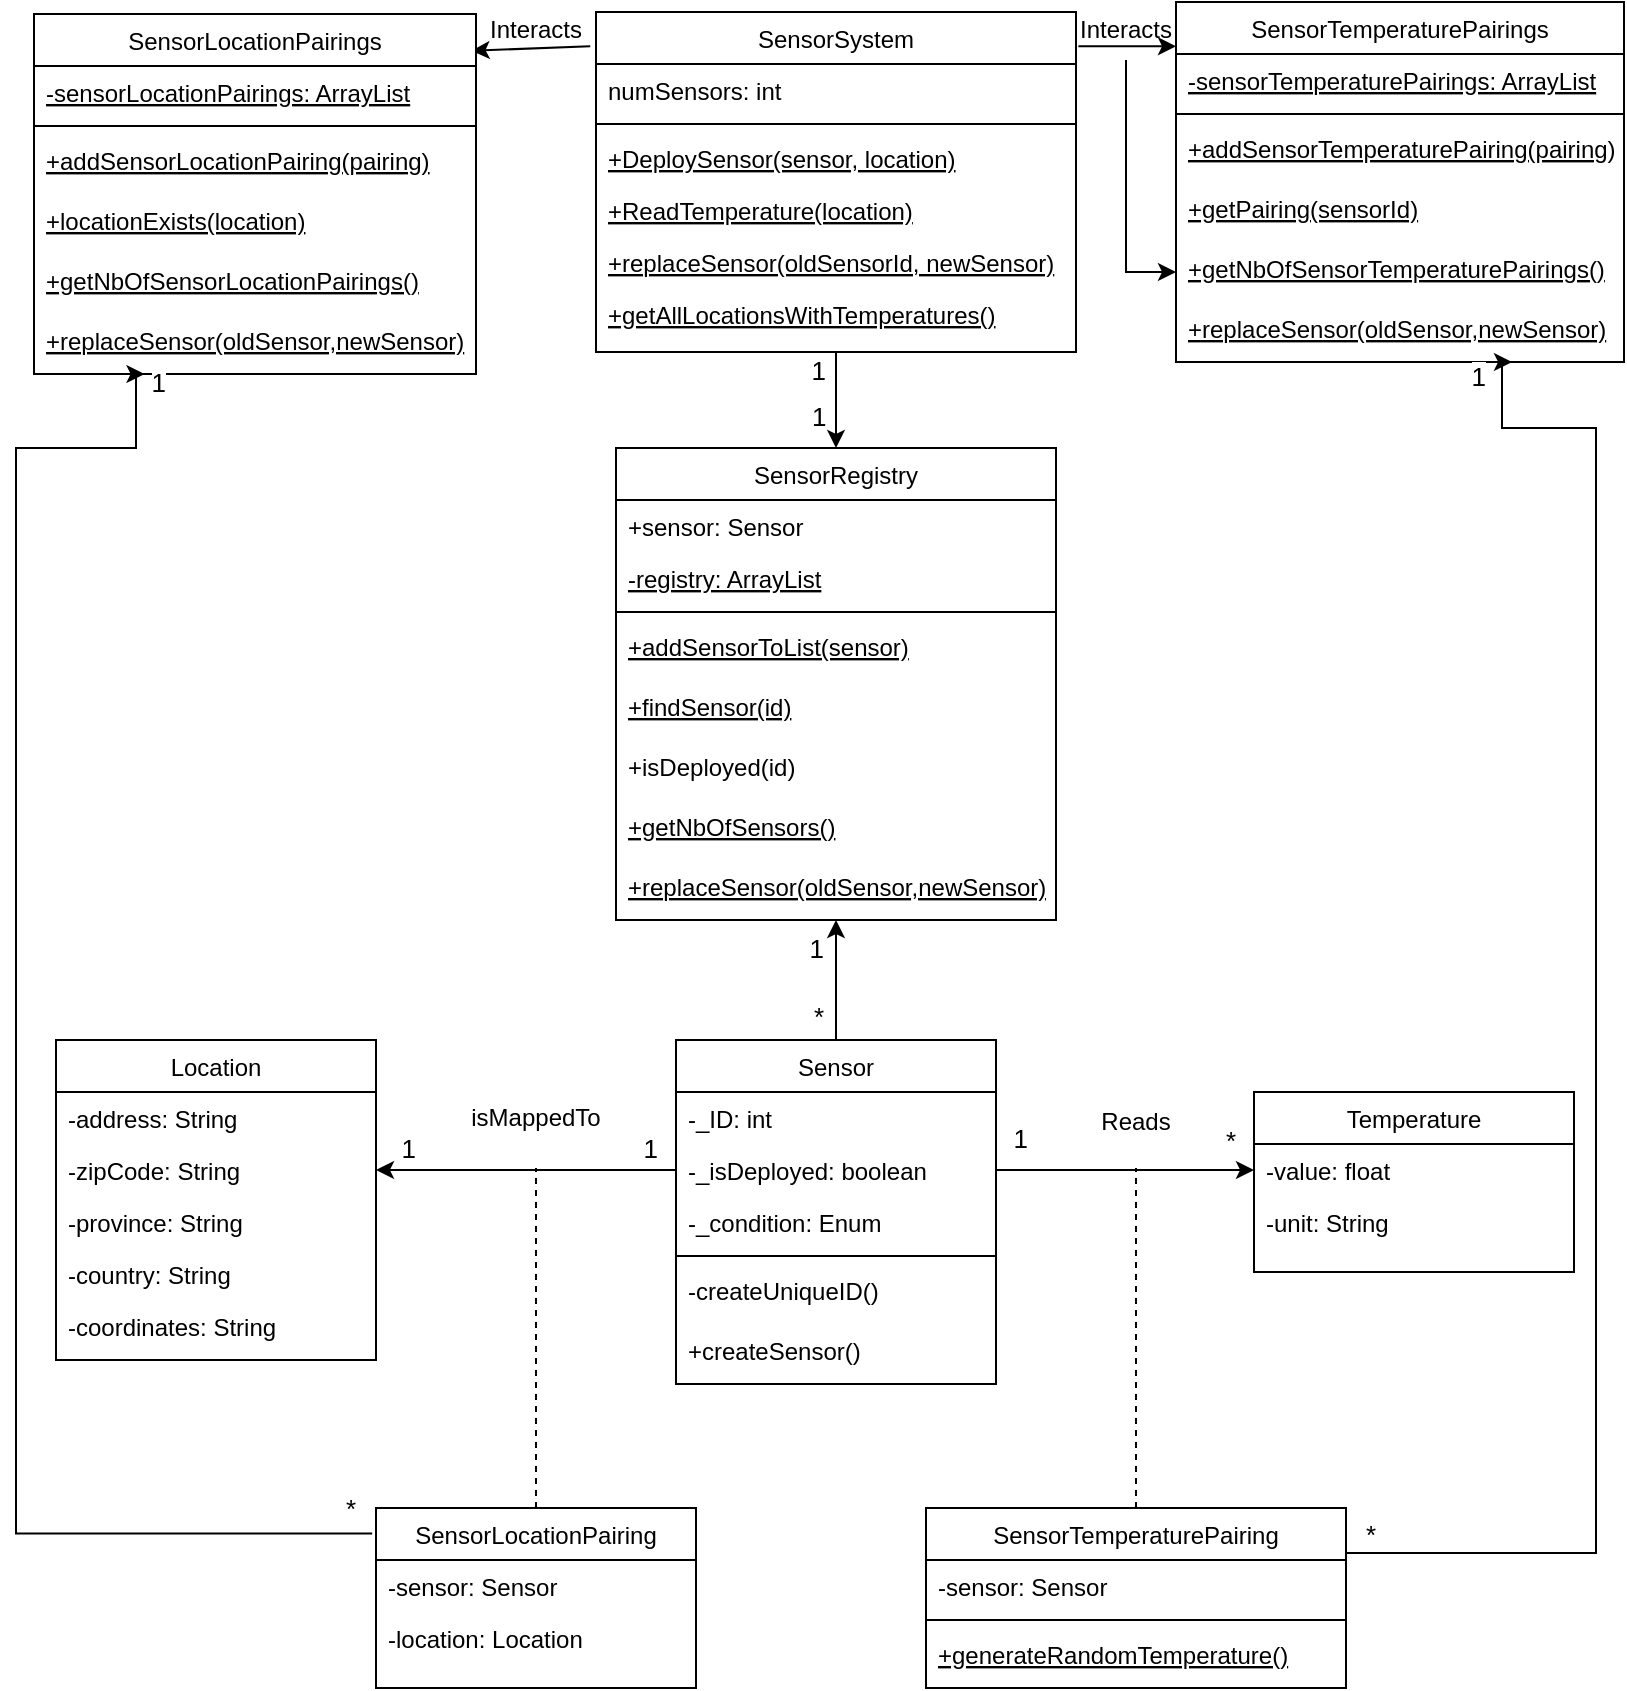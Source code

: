 <mxfile version="22.1.3" type="device">
  <diagram id="C5RBs43oDa-KdzZeNtuy" name="Page-1">
    <mxGraphModel dx="1130" dy="690" grid="1" gridSize="10" guides="1" tooltips="1" connect="1" arrows="1" fold="1" page="1" pageScale="1" pageWidth="827" pageHeight="1169" math="0" shadow="0">
      <root>
        <mxCell id="WIyWlLk6GJQsqaUBKTNV-0" />
        <mxCell id="WIyWlLk6GJQsqaUBKTNV-1" parent="WIyWlLk6GJQsqaUBKTNV-0" />
        <mxCell id="zkfFHV4jXpPFQw0GAbJ--0" value="SensorSystem" style="swimlane;fontStyle=0;align=center;verticalAlign=top;childLayout=stackLayout;horizontal=1;startSize=26;horizontalStack=0;resizeParent=1;resizeLast=0;collapsible=1;marginBottom=0;rounded=0;shadow=0;strokeWidth=1;" parent="WIyWlLk6GJQsqaUBKTNV-1" vertex="1">
          <mxGeometry x="310" y="32" width="240" height="170" as="geometry">
            <mxRectangle x="334" y="100" width="160" height="26" as="alternateBounds" />
          </mxGeometry>
        </mxCell>
        <mxCell id="QZ_81oW5bkxXudvWI9w0-36" value="numSensors: int" style="text;align=left;verticalAlign=top;spacingLeft=4;spacingRight=4;overflow=hidden;rotatable=0;points=[[0,0.5],[1,0.5]];portConstraint=eastwest;" parent="zkfFHV4jXpPFQw0GAbJ--0" vertex="1">
          <mxGeometry y="26" width="240" height="26" as="geometry" />
        </mxCell>
        <mxCell id="zkfFHV4jXpPFQw0GAbJ--4" value="" style="line;html=1;strokeWidth=1;align=left;verticalAlign=middle;spacingTop=-1;spacingLeft=3;spacingRight=3;rotatable=0;labelPosition=right;points=[];portConstraint=eastwest;" parent="zkfFHV4jXpPFQw0GAbJ--0" vertex="1">
          <mxGeometry y="52" width="240" height="8" as="geometry" />
        </mxCell>
        <mxCell id="QZ_81oW5bkxXudvWI9w0-37" value="+DeploySensor(sensor, location)" style="text;align=left;verticalAlign=top;spacingLeft=4;spacingRight=4;overflow=hidden;rotatable=0;points=[[0,0.5],[1,0.5]];portConstraint=eastwest;fontStyle=4" parent="zkfFHV4jXpPFQw0GAbJ--0" vertex="1">
          <mxGeometry y="60" width="240" height="26" as="geometry" />
        </mxCell>
        <mxCell id="QZ_81oW5bkxXudvWI9w0-70" value="+ReadTemperature(location)" style="text;align=left;verticalAlign=top;spacingLeft=4;spacingRight=4;overflow=hidden;rotatable=0;points=[[0,0.5],[1,0.5]];portConstraint=eastwest;fontStyle=4" parent="zkfFHV4jXpPFQw0GAbJ--0" vertex="1">
          <mxGeometry y="86" width="240" height="26" as="geometry" />
        </mxCell>
        <mxCell id="gjOFl2Guw-c9PanRE8Rh-51" value="+replaceSensor(oldSensorId, newSensor)" style="text;align=left;verticalAlign=top;spacingLeft=4;spacingRight=4;overflow=hidden;rotatable=0;points=[[0,0.5],[1,0.5]];portConstraint=eastwest;fontStyle=4" parent="zkfFHV4jXpPFQw0GAbJ--0" vertex="1">
          <mxGeometry y="112" width="240" height="26" as="geometry" />
        </mxCell>
        <mxCell id="gjOFl2Guw-c9PanRE8Rh-53" value="+getAllLocationsWithTemperatures()" style="text;align=left;verticalAlign=top;spacingLeft=4;spacingRight=4;overflow=hidden;rotatable=0;points=[[0,0.5],[1,0.5]];portConstraint=eastwest;fontStyle=4" parent="zkfFHV4jXpPFQw0GAbJ--0" vertex="1">
          <mxGeometry y="138" width="240" height="26" as="geometry" />
        </mxCell>
        <mxCell id="zkfFHV4jXpPFQw0GAbJ--6" value="Location" style="swimlane;fontStyle=0;align=center;verticalAlign=top;childLayout=stackLayout;horizontal=1;startSize=26;horizontalStack=0;resizeParent=1;resizeLast=0;collapsible=1;marginBottom=0;rounded=0;shadow=0;strokeWidth=1;" parent="WIyWlLk6GJQsqaUBKTNV-1" vertex="1">
          <mxGeometry x="40" y="546" width="160" height="160" as="geometry">
            <mxRectangle x="130" y="380" width="160" height="26" as="alternateBounds" />
          </mxGeometry>
        </mxCell>
        <mxCell id="zkfFHV4jXpPFQw0GAbJ--7" value="-address: String" style="text;align=left;verticalAlign=top;spacingLeft=4;spacingRight=4;overflow=hidden;rotatable=0;points=[[0,0.5],[1,0.5]];portConstraint=eastwest;" parent="zkfFHV4jXpPFQw0GAbJ--6" vertex="1">
          <mxGeometry y="26" width="160" height="26" as="geometry" />
        </mxCell>
        <mxCell id="QZ_81oW5bkxXudvWI9w0-11" value="-zipCode: String" style="text;align=left;verticalAlign=top;spacingLeft=4;spacingRight=4;overflow=hidden;rotatable=0;points=[[0,0.5],[1,0.5]];portConstraint=eastwest;rounded=0;shadow=0;html=0;" parent="zkfFHV4jXpPFQw0GAbJ--6" vertex="1">
          <mxGeometry y="52" width="160" height="26" as="geometry" />
        </mxCell>
        <mxCell id="QZ_81oW5bkxXudvWI9w0-12" value="-province: String" style="text;align=left;verticalAlign=top;spacingLeft=4;spacingRight=4;overflow=hidden;rotatable=0;points=[[0,0.5],[1,0.5]];portConstraint=eastwest;rounded=0;shadow=0;html=0;" parent="zkfFHV4jXpPFQw0GAbJ--6" vertex="1">
          <mxGeometry y="78" width="160" height="26" as="geometry" />
        </mxCell>
        <mxCell id="QZ_81oW5bkxXudvWI9w0-13" value="-country: String" style="text;align=left;verticalAlign=top;spacingLeft=4;spacingRight=4;overflow=hidden;rotatable=0;points=[[0,0.5],[1,0.5]];portConstraint=eastwest;rounded=0;shadow=0;html=0;" parent="zkfFHV4jXpPFQw0GAbJ--6" vertex="1">
          <mxGeometry y="104" width="160" height="26" as="geometry" />
        </mxCell>
        <mxCell id="zkfFHV4jXpPFQw0GAbJ--8" value="-coordinates: String" style="text;align=left;verticalAlign=top;spacingLeft=4;spacingRight=4;overflow=hidden;rotatable=0;points=[[0,0.5],[1,0.5]];portConstraint=eastwest;rounded=0;shadow=0;html=0;" parent="zkfFHV4jXpPFQw0GAbJ--6" vertex="1">
          <mxGeometry y="130" width="160" height="26" as="geometry" />
        </mxCell>
        <mxCell id="zkfFHV4jXpPFQw0GAbJ--13" value="Sensor" style="swimlane;fontStyle=0;align=center;verticalAlign=top;childLayout=stackLayout;horizontal=1;startSize=26;horizontalStack=0;resizeParent=1;resizeLast=0;collapsible=1;marginBottom=0;rounded=0;shadow=0;strokeWidth=1;" parent="WIyWlLk6GJQsqaUBKTNV-1" vertex="1">
          <mxGeometry x="350" y="546" width="160" height="172" as="geometry">
            <mxRectangle x="340" y="380" width="170" height="26" as="alternateBounds" />
          </mxGeometry>
        </mxCell>
        <mxCell id="zkfFHV4jXpPFQw0GAbJ--14" value="-_ID: int" style="text;align=left;verticalAlign=top;spacingLeft=4;spacingRight=4;overflow=hidden;rotatable=0;points=[[0,0.5],[1,0.5]];portConstraint=eastwest;" parent="zkfFHV4jXpPFQw0GAbJ--13" vertex="1">
          <mxGeometry y="26" width="160" height="26" as="geometry" />
        </mxCell>
        <mxCell id="QZ_81oW5bkxXudvWI9w0-41" value="-_isDeployed: boolean" style="text;align=left;verticalAlign=top;spacingLeft=4;spacingRight=4;overflow=hidden;rotatable=0;points=[[0,0.5],[1,0.5]];portConstraint=eastwest;" parent="zkfFHV4jXpPFQw0GAbJ--13" vertex="1">
          <mxGeometry y="52" width="160" height="26" as="geometry" />
        </mxCell>
        <mxCell id="gjOFl2Guw-c9PanRE8Rh-57" value="-_condition: Enum" style="text;align=left;verticalAlign=top;spacingLeft=4;spacingRight=4;overflow=hidden;rotatable=0;points=[[0,0.5],[1,0.5]];portConstraint=eastwest;" parent="zkfFHV4jXpPFQw0GAbJ--13" vertex="1">
          <mxGeometry y="78" width="160" height="26" as="geometry" />
        </mxCell>
        <mxCell id="zkfFHV4jXpPFQw0GAbJ--15" value="" style="line;html=1;strokeWidth=1;align=left;verticalAlign=middle;spacingTop=-1;spacingLeft=3;spacingRight=3;rotatable=0;labelPosition=right;points=[];portConstraint=eastwest;" parent="zkfFHV4jXpPFQw0GAbJ--13" vertex="1">
          <mxGeometry y="104" width="160" height="8" as="geometry" />
        </mxCell>
        <mxCell id="gjOFl2Guw-c9PanRE8Rh-14" value="-createUniqueID()" style="text;align=left;verticalAlign=top;spacingLeft=4;spacingRight=4;overflow=hidden;rotatable=0;points=[[0,0.5],[1,0.5]];portConstraint=eastwest;" parent="zkfFHV4jXpPFQw0GAbJ--13" vertex="1">
          <mxGeometry y="112" width="160" height="30" as="geometry" />
        </mxCell>
        <mxCell id="QZ_81oW5bkxXudvWI9w0-63" value="+createSensor()" style="text;align=left;verticalAlign=top;spacingLeft=4;spacingRight=4;overflow=hidden;rotatable=0;points=[[0,0.5],[1,0.5]];portConstraint=eastwest;" parent="zkfFHV4jXpPFQw0GAbJ--13" vertex="1">
          <mxGeometry y="142" width="160" height="30" as="geometry" />
        </mxCell>
        <mxCell id="zkfFHV4jXpPFQw0GAbJ--17" value="Temperature" style="swimlane;fontStyle=0;align=center;verticalAlign=top;childLayout=stackLayout;horizontal=1;startSize=26;horizontalStack=0;resizeParent=1;resizeLast=0;collapsible=1;marginBottom=0;rounded=0;shadow=0;strokeWidth=1;" parent="WIyWlLk6GJQsqaUBKTNV-1" vertex="1">
          <mxGeometry x="639" y="572" width="160" height="90" as="geometry">
            <mxRectangle x="550" y="140" width="160" height="26" as="alternateBounds" />
          </mxGeometry>
        </mxCell>
        <mxCell id="zkfFHV4jXpPFQw0GAbJ--18" value="-value: float" style="text;align=left;verticalAlign=top;spacingLeft=4;spacingRight=4;overflow=hidden;rotatable=0;points=[[0,0.5],[1,0.5]];portConstraint=eastwest;" parent="zkfFHV4jXpPFQw0GAbJ--17" vertex="1">
          <mxGeometry y="26" width="160" height="26" as="geometry" />
        </mxCell>
        <mxCell id="zkfFHV4jXpPFQw0GAbJ--19" value="-unit: String" style="text;align=left;verticalAlign=top;spacingLeft=4;spacingRight=4;overflow=hidden;rotatable=0;points=[[0,0.5],[1,0.5]];portConstraint=eastwest;rounded=0;shadow=0;html=0;" parent="zkfFHV4jXpPFQw0GAbJ--17" vertex="1">
          <mxGeometry y="52" width="160" height="26" as="geometry" />
        </mxCell>
        <mxCell id="QZ_81oW5bkxXudvWI9w0-7" value="" style="endArrow=none;dashed=1;html=1;rounded=0;exitX=0.5;exitY=0;exitDx=0;exitDy=0;" parent="WIyWlLk6GJQsqaUBKTNV-1" source="gjOFl2Guw-c9PanRE8Rh-20" edge="1">
          <mxGeometry width="50" height="50" relative="1" as="geometry">
            <mxPoint x="280" y="710" as="sourcePoint" />
            <mxPoint x="280" y="610" as="targetPoint" />
          </mxGeometry>
        </mxCell>
        <mxCell id="QZ_81oW5bkxXudvWI9w0-8" value="" style="endArrow=none;dashed=1;html=1;rounded=0;exitX=0.5;exitY=0;exitDx=0;exitDy=0;" parent="WIyWlLk6GJQsqaUBKTNV-1" source="gjOFl2Guw-c9PanRE8Rh-15" edge="1">
          <mxGeometry width="50" height="50" relative="1" as="geometry">
            <mxPoint x="580" y="747" as="sourcePoint" />
            <mxPoint x="580" y="610" as="targetPoint" />
          </mxGeometry>
        </mxCell>
        <mxCell id="QZ_81oW5bkxXudvWI9w0-28" style="edgeStyle=orthogonalEdgeStyle;rounded=0;orthogonalLoop=1;jettySize=auto;html=1;endArrow=none;endFill=0;entryX=1.005;entryY=0.101;entryDx=0;entryDy=0;entryPerimeter=0;startArrow=classic;startFill=1;exitX=0;exitY=0.123;exitDx=0;exitDy=0;exitPerimeter=0;" parent="WIyWlLk6GJQsqaUBKTNV-1" source="gjOFl2Guw-c9PanRE8Rh-3" target="zkfFHV4jXpPFQw0GAbJ--0" edge="1">
          <mxGeometry relative="1" as="geometry">
            <mxPoint x="510" y="308" as="targetPoint" />
            <Array as="points" />
            <mxPoint x="598" y="51" as="sourcePoint" />
          </mxGeometry>
        </mxCell>
        <mxCell id="QZ_81oW5bkxXudvWI9w0-15" value="Reads" style="text;html=1;strokeColor=none;fillColor=none;align=center;verticalAlign=middle;whiteSpace=wrap;rounded=0;" parent="WIyWlLk6GJQsqaUBKTNV-1" vertex="1">
          <mxGeometry x="550" y="572" width="60" height="30" as="geometry" />
        </mxCell>
        <mxCell id="QZ_81oW5bkxXudvWI9w0-16" value="isMappedTo" style="text;html=1;strokeColor=none;fillColor=none;align=center;verticalAlign=middle;whiteSpace=wrap;rounded=0;" parent="WIyWlLk6GJQsqaUBKTNV-1" vertex="1">
          <mxGeometry x="250" y="570" width="60" height="30" as="geometry" />
        </mxCell>
        <mxCell id="QZ_81oW5bkxXudvWI9w0-26" value="" style="html=1;verticalAlign=bottom;endArrow=none;curved=0;rounded=0;endFill=0;entryX=-0.012;entryY=0.101;entryDx=0;entryDy=0;entryPerimeter=0;exitX=0.99;exitY=0.102;exitDx=0;exitDy=0;exitPerimeter=0;startArrow=classic;startFill=1;" parent="WIyWlLk6GJQsqaUBKTNV-1" source="QZ_81oW5bkxXudvWI9w0-74" target="zkfFHV4jXpPFQw0GAbJ--0" edge="1">
          <mxGeometry width="80" relative="1" as="geometry">
            <mxPoint x="221.12" y="52.58" as="sourcePoint" />
            <mxPoint x="350" y="306" as="targetPoint" />
            <Array as="points" />
          </mxGeometry>
        </mxCell>
        <mxCell id="QZ_81oW5bkxXudvWI9w0-46" value="" style="endArrow=classic;html=1;edgeStyle=orthogonalEdgeStyle;rounded=0;entryX=0.5;entryY=1;entryDx=0;entryDy=0;exitX=0.5;exitY=0;exitDx=0;exitDy=0;endFill=1;" parent="WIyWlLk6GJQsqaUBKTNV-1" source="zkfFHV4jXpPFQw0GAbJ--13" target="QZ_81oW5bkxXudvWI9w0-56" edge="1">
          <mxGeometry relative="1" as="geometry">
            <mxPoint x="340" y="448" as="sourcePoint" />
            <mxPoint x="430" y="398" as="targetPoint" />
          </mxGeometry>
        </mxCell>
        <mxCell id="QZ_81oW5bkxXudvWI9w0-49" value="" style="endArrow=none;html=1;edgeStyle=orthogonalEdgeStyle;rounded=0;entryX=0.5;entryY=1;entryDx=0;entryDy=0;exitX=0.5;exitY=0;exitDx=0;exitDy=0;startArrow=classic;startFill=1;" parent="WIyWlLk6GJQsqaUBKTNV-1" source="QZ_81oW5bkxXudvWI9w0-56" target="zkfFHV4jXpPFQw0GAbJ--0" edge="1">
          <mxGeometry relative="1" as="geometry">
            <mxPoint x="430" y="308" as="sourcePoint" />
            <mxPoint x="440" y="278" as="targetPoint" />
          </mxGeometry>
        </mxCell>
        <mxCell id="QZ_81oW5bkxXudvWI9w0-50" value="&lt;font style=&quot;font-size: 13px;&quot;&gt;1&lt;/font&gt;" style="edgeLabel;resizable=0;html=1;align=left;verticalAlign=bottom;" parent="QZ_81oW5bkxXudvWI9w0-49" connectable="0" vertex="1">
          <mxGeometry x="-1" relative="1" as="geometry">
            <mxPoint x="-14" y="-6" as="offset" />
          </mxGeometry>
        </mxCell>
        <mxCell id="QZ_81oW5bkxXudvWI9w0-51" value="&lt;font style=&quot;font-size: 13px;&quot;&gt;1&lt;/font&gt;" style="edgeLabel;resizable=0;html=1;align=right;verticalAlign=bottom;" parent="QZ_81oW5bkxXudvWI9w0-49" connectable="0" vertex="1">
          <mxGeometry x="1" relative="1" as="geometry">
            <mxPoint x="-5" y="19" as="offset" />
          </mxGeometry>
        </mxCell>
        <mxCell id="QZ_81oW5bkxXudvWI9w0-56" value="SensorRegistry" style="swimlane;fontStyle=0;align=center;verticalAlign=top;childLayout=stackLayout;horizontal=1;startSize=26;horizontalStack=0;resizeParent=1;resizeLast=0;collapsible=1;marginBottom=0;rounded=0;shadow=0;strokeWidth=1;" parent="WIyWlLk6GJQsqaUBKTNV-1" vertex="1">
          <mxGeometry x="320" y="250" width="220" height="236" as="geometry">
            <mxRectangle x="340" y="380" width="170" height="26" as="alternateBounds" />
          </mxGeometry>
        </mxCell>
        <mxCell id="gjOFl2Guw-c9PanRE8Rh-12" value="+sensor: Sensor" style="text;align=left;verticalAlign=top;spacingLeft=4;spacingRight=4;overflow=hidden;rotatable=0;points=[[0,0.5],[1,0.5]];portConstraint=eastwest;" parent="QZ_81oW5bkxXudvWI9w0-56" vertex="1">
          <mxGeometry y="26" width="220" height="26" as="geometry" />
        </mxCell>
        <mxCell id="QZ_81oW5bkxXudvWI9w0-57" value="-registry: ArrayList" style="text;align=left;verticalAlign=top;spacingLeft=4;spacingRight=4;overflow=hidden;rotatable=0;points=[[0,0.5],[1,0.5]];portConstraint=eastwest;fontStyle=4" parent="QZ_81oW5bkxXudvWI9w0-56" vertex="1">
          <mxGeometry y="52" width="220" height="26" as="geometry" />
        </mxCell>
        <mxCell id="QZ_81oW5bkxXudvWI9w0-59" value="" style="line;html=1;strokeWidth=1;align=left;verticalAlign=middle;spacingTop=-1;spacingLeft=3;spacingRight=3;rotatable=0;labelPosition=right;points=[];portConstraint=eastwest;" parent="QZ_81oW5bkxXudvWI9w0-56" vertex="1">
          <mxGeometry y="78" width="220" height="8" as="geometry" />
        </mxCell>
        <mxCell id="QZ_81oW5bkxXudvWI9w0-61" value="+addSensorToList(sensor)" style="text;align=left;verticalAlign=top;spacingLeft=4;spacingRight=4;overflow=hidden;rotatable=0;points=[[0,0.5],[1,0.5]];portConstraint=eastwest;fontStyle=4" parent="QZ_81oW5bkxXudvWI9w0-56" vertex="1">
          <mxGeometry y="86" width="220" height="30" as="geometry" />
        </mxCell>
        <mxCell id="QZ_81oW5bkxXudvWI9w0-69" value="+findSensor(id)" style="text;align=left;verticalAlign=top;spacingLeft=4;spacingRight=4;overflow=hidden;rotatable=0;points=[[0,0.5],[1,0.5]];portConstraint=eastwest;fontStyle=4" parent="QZ_81oW5bkxXudvWI9w0-56" vertex="1">
          <mxGeometry y="116" width="220" height="30" as="geometry" />
        </mxCell>
        <mxCell id="gjOFl2Guw-c9PanRE8Rh-13" value="+isDeployed(id)" style="text;align=left;verticalAlign=top;spacingLeft=4;spacingRight=4;overflow=hidden;rotatable=0;points=[[0,0.5],[1,0.5]];portConstraint=eastwest;" parent="QZ_81oW5bkxXudvWI9w0-56" vertex="1">
          <mxGeometry y="146" width="220" height="30" as="geometry" />
        </mxCell>
        <mxCell id="QZ_81oW5bkxXudvWI9w0-60" value="+getNbOfSensors()" style="text;align=left;verticalAlign=top;spacingLeft=4;spacingRight=4;overflow=hidden;rotatable=0;points=[[0,0.5],[1,0.5]];portConstraint=eastwest;fontStyle=4" parent="QZ_81oW5bkxXudvWI9w0-56" vertex="1">
          <mxGeometry y="176" width="220" height="30" as="geometry" />
        </mxCell>
        <mxCell id="qenlrURAiopODkTKNyvk-1" value="+replaceSensor(oldSensor,newSensor)" style="text;align=left;verticalAlign=top;spacingLeft=4;spacingRight=4;overflow=hidden;rotatable=0;points=[[0,0.5],[1,0.5]];portConstraint=eastwest;fontStyle=4" vertex="1" parent="QZ_81oW5bkxXudvWI9w0-56">
          <mxGeometry y="206" width="220" height="30" as="geometry" />
        </mxCell>
        <mxCell id="QZ_81oW5bkxXudvWI9w0-74" value="SensorLocationPairings" style="swimlane;fontStyle=0;align=center;verticalAlign=top;childLayout=stackLayout;horizontal=1;startSize=26;horizontalStack=0;resizeParent=1;resizeLast=0;collapsible=1;marginBottom=0;rounded=0;shadow=0;strokeWidth=1;" parent="WIyWlLk6GJQsqaUBKTNV-1" vertex="1">
          <mxGeometry x="29" y="33" width="221" height="180" as="geometry">
            <mxRectangle x="340" y="380" width="170" height="26" as="alternateBounds" />
          </mxGeometry>
        </mxCell>
        <mxCell id="QZ_81oW5bkxXudvWI9w0-75" value="-sensorLocationPairings: ArrayList" style="text;align=left;verticalAlign=top;spacingLeft=4;spacingRight=4;overflow=hidden;rotatable=0;points=[[0,0.5],[1,0.5]];portConstraint=eastwest;fontStyle=4" parent="QZ_81oW5bkxXudvWI9w0-74" vertex="1">
          <mxGeometry y="26" width="221" height="26" as="geometry" />
        </mxCell>
        <mxCell id="QZ_81oW5bkxXudvWI9w0-76" value="" style="line;html=1;strokeWidth=1;align=left;verticalAlign=middle;spacingTop=-1;spacingLeft=3;spacingRight=3;rotatable=0;labelPosition=right;points=[];portConstraint=eastwest;" parent="QZ_81oW5bkxXudvWI9w0-74" vertex="1">
          <mxGeometry y="52" width="221" height="8" as="geometry" />
        </mxCell>
        <mxCell id="QZ_81oW5bkxXudvWI9w0-77" value="+addSensorLocationPairing(pairing)" style="text;align=left;verticalAlign=top;spacingLeft=4;spacingRight=4;overflow=hidden;rotatable=0;points=[[0,0.5],[1,0.5]];portConstraint=eastwest;fontStyle=4" parent="QZ_81oW5bkxXudvWI9w0-74" vertex="1">
          <mxGeometry y="60" width="221" height="30" as="geometry" />
        </mxCell>
        <mxCell id="gjOFl2Guw-c9PanRE8Rh-2" value="+locationExists(location)" style="text;align=left;verticalAlign=top;spacingLeft=4;spacingRight=4;overflow=hidden;rotatable=0;points=[[0,0.5],[1,0.5]];portConstraint=eastwest;fontStyle=4" parent="QZ_81oW5bkxXudvWI9w0-74" vertex="1">
          <mxGeometry y="90" width="221" height="30" as="geometry" />
        </mxCell>
        <mxCell id="QZ_81oW5bkxXudvWI9w0-82" value="+getNbOfSensorLocationPairings()" style="text;align=left;verticalAlign=top;spacingLeft=4;spacingRight=4;overflow=hidden;rotatable=0;points=[[0,0.5],[1,0.5]];portConstraint=eastwest;fontStyle=4" parent="QZ_81oW5bkxXudvWI9w0-74" vertex="1">
          <mxGeometry y="120" width="221" height="30" as="geometry" />
        </mxCell>
        <mxCell id="qenlrURAiopODkTKNyvk-0" value="+replaceSensor(oldSensor,newSensor)" style="text;align=left;verticalAlign=top;spacingLeft=4;spacingRight=4;overflow=hidden;rotatable=0;points=[[0,0.5],[1,0.5]];portConstraint=eastwest;fontStyle=4" vertex="1" parent="QZ_81oW5bkxXudvWI9w0-74">
          <mxGeometry y="150" width="221" height="30" as="geometry" />
        </mxCell>
        <mxCell id="i_Gcrj9S9EWb_B8EgIo_-0" style="edgeStyle=orthogonalEdgeStyle;rounded=0;orthogonalLoop=1;jettySize=auto;html=1;exitX=-0.012;exitY=0.142;exitDx=0;exitDy=0;entryX=0.25;entryY=1;entryDx=0;entryDy=0;exitPerimeter=0;" parent="WIyWlLk6GJQsqaUBKTNV-1" source="gjOFl2Guw-c9PanRE8Rh-20" target="QZ_81oW5bkxXudvWI9w0-74" edge="1">
          <mxGeometry relative="1" as="geometry">
            <Array as="points">
              <mxPoint x="20" y="793" />
              <mxPoint x="20" y="250" />
              <mxPoint x="80" y="250" />
            </Array>
            <mxPoint x="175" y="725" as="sourcePoint" />
            <mxPoint x="20" y="230" as="targetPoint" />
          </mxGeometry>
        </mxCell>
        <mxCell id="qenlrURAiopODkTKNyvk-2" value="" style="edgeStyle=orthogonalEdgeStyle;rounded=0;orthogonalLoop=1;jettySize=auto;html=1;" edge="1" parent="WIyWlLk6GJQsqaUBKTNV-1" source="i_Gcrj9S9EWb_B8EgIo_-2" target="gjOFl2Guw-c9PanRE8Rh-8">
          <mxGeometry relative="1" as="geometry" />
        </mxCell>
        <mxCell id="i_Gcrj9S9EWb_B8EgIo_-2" value="Interacts" style="text;html=1;strokeColor=none;fillColor=none;align=center;verticalAlign=middle;whiteSpace=wrap;rounded=0;" parent="WIyWlLk6GJQsqaUBKTNV-1" vertex="1">
          <mxGeometry x="550" y="26" width="50" height="30" as="geometry" />
        </mxCell>
        <mxCell id="i_Gcrj9S9EWb_B8EgIo_-3" value="Interacts" style="text;html=1;strokeColor=none;fillColor=none;align=center;verticalAlign=middle;whiteSpace=wrap;rounded=0;" parent="WIyWlLk6GJQsqaUBKTNV-1" vertex="1">
          <mxGeometry x="250" y="26" width="60" height="30" as="geometry" />
        </mxCell>
        <mxCell id="gjOFl2Guw-c9PanRE8Rh-3" value="SensorTemperaturePairings" style="swimlane;fontStyle=0;align=center;verticalAlign=top;childLayout=stackLayout;horizontal=1;startSize=26;horizontalStack=0;resizeParent=1;resizeLast=0;collapsible=1;marginBottom=0;rounded=0;shadow=0;strokeWidth=1;" parent="WIyWlLk6GJQsqaUBKTNV-1" vertex="1">
          <mxGeometry x="600" y="27" width="224" height="180" as="geometry">
            <mxRectangle x="340" y="380" width="170" height="26" as="alternateBounds" />
          </mxGeometry>
        </mxCell>
        <mxCell id="gjOFl2Guw-c9PanRE8Rh-4" value="-sensorTemperaturePairings: ArrayList" style="text;align=left;verticalAlign=top;spacingLeft=4;spacingRight=4;overflow=hidden;rotatable=0;points=[[0,0.5],[1,0.5]];portConstraint=eastwest;fontStyle=4" parent="gjOFl2Guw-c9PanRE8Rh-3" vertex="1">
          <mxGeometry y="26" width="224" height="26" as="geometry" />
        </mxCell>
        <mxCell id="gjOFl2Guw-c9PanRE8Rh-5" value="" style="line;html=1;strokeWidth=1;align=left;verticalAlign=middle;spacingTop=-1;spacingLeft=3;spacingRight=3;rotatable=0;labelPosition=right;points=[];portConstraint=eastwest;" parent="gjOFl2Guw-c9PanRE8Rh-3" vertex="1">
          <mxGeometry y="52" width="224" height="8" as="geometry" />
        </mxCell>
        <mxCell id="gjOFl2Guw-c9PanRE8Rh-6" value="+addSensorTemperaturePairing(pairing)" style="text;align=left;verticalAlign=top;spacingLeft=4;spacingRight=4;overflow=hidden;rotatable=0;points=[[0,0.5],[1,0.5]];portConstraint=eastwest;fontStyle=4" parent="gjOFl2Guw-c9PanRE8Rh-3" vertex="1">
          <mxGeometry y="60" width="224" height="30" as="geometry" />
        </mxCell>
        <mxCell id="gjOFl2Guw-c9PanRE8Rh-7" value="+getPairing(sensorId)" style="text;align=left;verticalAlign=top;spacingLeft=4;spacingRight=4;overflow=hidden;rotatable=0;points=[[0,0.5],[1,0.5]];portConstraint=eastwest;fontStyle=4" parent="gjOFl2Guw-c9PanRE8Rh-3" vertex="1">
          <mxGeometry y="90" width="224" height="30" as="geometry" />
        </mxCell>
        <mxCell id="gjOFl2Guw-c9PanRE8Rh-8" value="+getNbOfSensorTemperaturePairings()" style="text;align=left;verticalAlign=top;spacingLeft=4;spacingRight=4;overflow=hidden;rotatable=0;points=[[0,0.5],[1,0.5]];portConstraint=eastwest;fontStyle=4" parent="gjOFl2Guw-c9PanRE8Rh-3" vertex="1">
          <mxGeometry y="120" width="224" height="30" as="geometry" />
        </mxCell>
        <mxCell id="cZ5yhfCLxcNPBzgVGLqd-0" value="+replaceSensor(oldSensor,newSensor)" style="text;align=left;verticalAlign=top;spacingLeft=4;spacingRight=4;overflow=hidden;rotatable=0;points=[[0,0.5],[1,0.5]];portConstraint=eastwest;fontStyle=4" parent="gjOFl2Guw-c9PanRE8Rh-3" vertex="1">
          <mxGeometry y="150" width="224" height="30" as="geometry" />
        </mxCell>
        <mxCell id="gjOFl2Guw-c9PanRE8Rh-56" style="edgeStyle=orthogonalEdgeStyle;rounded=0;orthogonalLoop=1;jettySize=auto;html=1;entryX=0.75;entryY=1;entryDx=0;entryDy=0;exitX=1;exitY=0.25;exitDx=0;exitDy=0;" parent="WIyWlLk6GJQsqaUBKTNV-1" source="gjOFl2Guw-c9PanRE8Rh-15" target="gjOFl2Guw-c9PanRE8Rh-3" edge="1">
          <mxGeometry relative="1" as="geometry">
            <mxPoint x="710" y="825" as="sourcePoint" />
            <Array as="points">
              <mxPoint x="810" y="803" />
              <mxPoint x="810" y="240" />
              <mxPoint x="763" y="240" />
            </Array>
          </mxGeometry>
        </mxCell>
        <mxCell id="gjOFl2Guw-c9PanRE8Rh-15" value="SensorTemperaturePairing&#xa;" style="swimlane;fontStyle=0;align=center;verticalAlign=top;childLayout=stackLayout;horizontal=1;startSize=26;horizontalStack=0;resizeParent=1;resizeLast=0;collapsible=1;marginBottom=0;rounded=0;shadow=0;strokeWidth=1;" parent="WIyWlLk6GJQsqaUBKTNV-1" vertex="1">
          <mxGeometry x="475" y="780" width="210" height="90" as="geometry">
            <mxRectangle x="550" y="140" width="160" height="26" as="alternateBounds" />
          </mxGeometry>
        </mxCell>
        <mxCell id="gjOFl2Guw-c9PanRE8Rh-16" value="-sensor: Sensor" style="text;align=left;verticalAlign=top;spacingLeft=4;spacingRight=4;overflow=hidden;rotatable=0;points=[[0,0.5],[1,0.5]];portConstraint=eastwest;" parent="gjOFl2Guw-c9PanRE8Rh-15" vertex="1">
          <mxGeometry y="26" width="210" height="26" as="geometry" />
        </mxCell>
        <mxCell id="gjOFl2Guw-c9PanRE8Rh-18" value="" style="line;html=1;strokeWidth=1;align=left;verticalAlign=middle;spacingTop=-1;spacingLeft=3;spacingRight=3;rotatable=0;labelPosition=right;points=[];portConstraint=eastwest;" parent="gjOFl2Guw-c9PanRE8Rh-15" vertex="1">
          <mxGeometry y="52" width="210" height="8" as="geometry" />
        </mxCell>
        <mxCell id="gjOFl2Guw-c9PanRE8Rh-19" value="+generateRandomTemperature()" style="text;align=left;verticalAlign=top;spacingLeft=4;spacingRight=4;overflow=hidden;rotatable=0;points=[[0,0.5],[1,0.5]];portConstraint=eastwest;rounded=0;shadow=0;html=0;fontStyle=4" parent="gjOFl2Guw-c9PanRE8Rh-15" vertex="1">
          <mxGeometry y="60" width="210" height="26" as="geometry" />
        </mxCell>
        <mxCell id="gjOFl2Guw-c9PanRE8Rh-20" value="SensorLocationPairing" style="swimlane;fontStyle=0;align=center;verticalAlign=top;childLayout=stackLayout;horizontal=1;startSize=26;horizontalStack=0;resizeParent=1;resizeLast=0;collapsible=1;marginBottom=0;rounded=0;shadow=0;strokeWidth=1;" parent="WIyWlLk6GJQsqaUBKTNV-1" vertex="1">
          <mxGeometry x="200" y="780" width="160" height="90" as="geometry">
            <mxRectangle x="550" y="140" width="160" height="26" as="alternateBounds" />
          </mxGeometry>
        </mxCell>
        <mxCell id="gjOFl2Guw-c9PanRE8Rh-21" value="-sensor: Sensor" style="text;align=left;verticalAlign=top;spacingLeft=4;spacingRight=4;overflow=hidden;rotatable=0;points=[[0,0.5],[1,0.5]];portConstraint=eastwest;" parent="gjOFl2Guw-c9PanRE8Rh-20" vertex="1">
          <mxGeometry y="26" width="160" height="26" as="geometry" />
        </mxCell>
        <mxCell id="gjOFl2Guw-c9PanRE8Rh-22" value="-location: Location" style="text;align=left;verticalAlign=top;spacingLeft=4;spacingRight=4;overflow=hidden;rotatable=0;points=[[0,0.5],[1,0.5]];portConstraint=eastwest;rounded=0;shadow=0;html=0;" parent="gjOFl2Guw-c9PanRE8Rh-20" vertex="1">
          <mxGeometry y="52" width="160" height="26" as="geometry" />
        </mxCell>
        <mxCell id="gjOFl2Guw-c9PanRE8Rh-32" style="edgeStyle=orthogonalEdgeStyle;rounded=0;orthogonalLoop=1;jettySize=auto;html=1;entryX=1;entryY=0.5;entryDx=0;entryDy=0;" parent="WIyWlLk6GJQsqaUBKTNV-1" source="QZ_81oW5bkxXudvWI9w0-41" target="QZ_81oW5bkxXudvWI9w0-11" edge="1">
          <mxGeometry relative="1" as="geometry" />
        </mxCell>
        <mxCell id="gjOFl2Guw-c9PanRE8Rh-36" value="&lt;font style=&quot;font-size: 13px;&quot;&gt;1&lt;/font&gt;" style="edgeLabel;resizable=0;html=1;align=right;verticalAlign=bottom;" parent="WIyWlLk6GJQsqaUBKTNV-1" connectable="0" vertex="1">
          <mxGeometry x="220" y="610" as="geometry" />
        </mxCell>
        <mxCell id="gjOFl2Guw-c9PanRE8Rh-37" value="&lt;font style=&quot;font-size: 13px;&quot;&gt;1&lt;/font&gt;" style="edgeLabel;resizable=0;html=1;align=right;verticalAlign=bottom;" parent="WIyWlLk6GJQsqaUBKTNV-1" connectable="0" vertex="1">
          <mxGeometry x="341" y="610" as="geometry" />
        </mxCell>
        <mxCell id="gjOFl2Guw-c9PanRE8Rh-38" value="&lt;font style=&quot;font-size: 13px;&quot;&gt;1&lt;/font&gt;" style="edgeLabel;resizable=0;html=1;align=right;verticalAlign=bottom;" parent="WIyWlLk6GJQsqaUBKTNV-1" connectable="0" vertex="1">
          <mxGeometry x="526" y="605" as="geometry" />
        </mxCell>
        <mxCell id="gjOFl2Guw-c9PanRE8Rh-39" value="&lt;font style=&quot;font-size: 13px;&quot;&gt;*&lt;/font&gt;" style="edgeLabel;resizable=0;html=1;align=right;verticalAlign=bottom;" parent="WIyWlLk6GJQsqaUBKTNV-1" connectable="0" vertex="1">
          <mxGeometry x="630" y="606" as="geometry" />
        </mxCell>
        <mxCell id="gjOFl2Guw-c9PanRE8Rh-40" value="&lt;font style=&quot;font-size: 13px;&quot;&gt;*&lt;/font&gt;" style="edgeLabel;resizable=0;html=1;align=right;verticalAlign=bottom;" parent="WIyWlLk6GJQsqaUBKTNV-1" connectable="0" vertex="1">
          <mxGeometry x="700" y="803" as="geometry" />
        </mxCell>
        <mxCell id="gjOFl2Guw-c9PanRE8Rh-41" value="&lt;font style=&quot;font-size: 13px;&quot;&gt;*&lt;/font&gt;" style="edgeLabel;resizable=0;html=1;align=right;verticalAlign=bottom;" parent="WIyWlLk6GJQsqaUBKTNV-1" connectable="0" vertex="1">
          <mxGeometry x="190" y="790" as="geometry" />
        </mxCell>
        <mxCell id="gjOFl2Guw-c9PanRE8Rh-42" value="&lt;font style=&quot;font-size: 13px;&quot;&gt;1&lt;/font&gt;" style="edgeLabel;resizable=0;html=1;align=right;verticalAlign=bottom;" parent="WIyWlLk6GJQsqaUBKTNV-1" connectable="0" vertex="1">
          <mxGeometry x="424" y="510" as="geometry" />
        </mxCell>
        <mxCell id="gjOFl2Guw-c9PanRE8Rh-43" value="&lt;font style=&quot;font-size: 13px;&quot;&gt;*&lt;/font&gt;" style="edgeLabel;resizable=0;html=1;align=right;verticalAlign=bottom;" parent="WIyWlLk6GJQsqaUBKTNV-1" connectable="0" vertex="1">
          <mxGeometry x="424" y="544" as="geometry" />
        </mxCell>
        <mxCell id="gjOFl2Guw-c9PanRE8Rh-44" value="&lt;font style=&quot;font-size: 13px;&quot;&gt;1&lt;/font&gt;" style="edgeLabel;resizable=0;html=1;align=right;verticalAlign=bottom;" parent="WIyWlLk6GJQsqaUBKTNV-1" connectable="0" vertex="1">
          <mxGeometry x="95" y="227" as="geometry" />
        </mxCell>
        <mxCell id="gjOFl2Guw-c9PanRE8Rh-45" value="&lt;font style=&quot;font-size: 13px;&quot;&gt;1&lt;/font&gt;" style="edgeLabel;resizable=0;html=1;align=right;verticalAlign=bottom;" parent="WIyWlLk6GJQsqaUBKTNV-1" connectable="0" vertex="1">
          <mxGeometry x="755" y="224" as="geometry" />
        </mxCell>
        <mxCell id="gjOFl2Guw-c9PanRE8Rh-54" style="edgeStyle=orthogonalEdgeStyle;rounded=0;orthogonalLoop=1;jettySize=auto;html=1;entryX=0;entryY=0.5;entryDx=0;entryDy=0;" parent="WIyWlLk6GJQsqaUBKTNV-1" source="QZ_81oW5bkxXudvWI9w0-41" target="zkfFHV4jXpPFQw0GAbJ--18" edge="1">
          <mxGeometry relative="1" as="geometry" />
        </mxCell>
      </root>
    </mxGraphModel>
  </diagram>
</mxfile>
